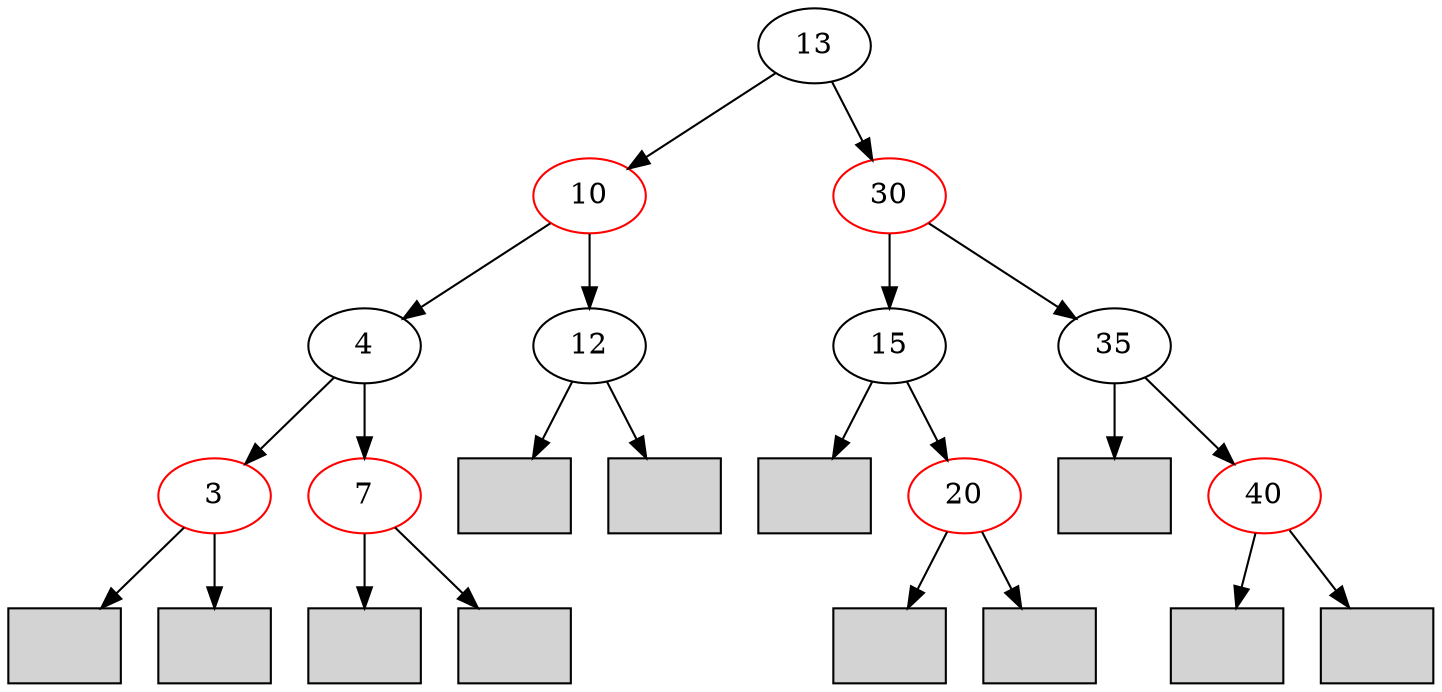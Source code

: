 digraph G {
"13" [color="black"]
"13" -> "10"
"13" -> "30"
"10" [color="red"]
"10" -> "4"
"10" -> "12"
"4" [color="black"]
"4" -> "3"
"4" -> "7"
"3" [color="red"]
"3" -> "3l"
"3l" [style=filled, shape=box, label=""]
"3" -> "3r"
"3r" [style=filled, shape=box, label=""]
"7" [color="red"]
"7" -> "7l"
"7l" [style=filled, shape=box, label=""]
"7" -> "7r"
"7r" [style=filled, shape=box, label=""]
"12" [color="black"]
"12" -> "12l"
"12l" [style=filled, shape=box, label=""]
"12" -> "12r"
"12r" [style=filled, shape=box, label=""]
"30" [color="red"]
"30" -> "15"
"30" -> "35"
"15" [color="black"]
"15" -> "15l"
"15l" [style=filled, shape=box, label=""]
"15" -> "20"
"20" [color="red"]
"20" -> "20l"
"20l" [style=filled, shape=box, label=""]
"20" -> "20r"
"20r" [style=filled, shape=box, label=""]
"35" [color="black"]
"35" -> "35l"
"35l" [style=filled, shape=box, label=""]
"35" -> "40"
"40" [color="red"]
"40" -> "40l"
"40l" [style=filled, shape=box, label=""]
"40" -> "40r"
"40r" [style=filled, shape=box, label=""]
}
